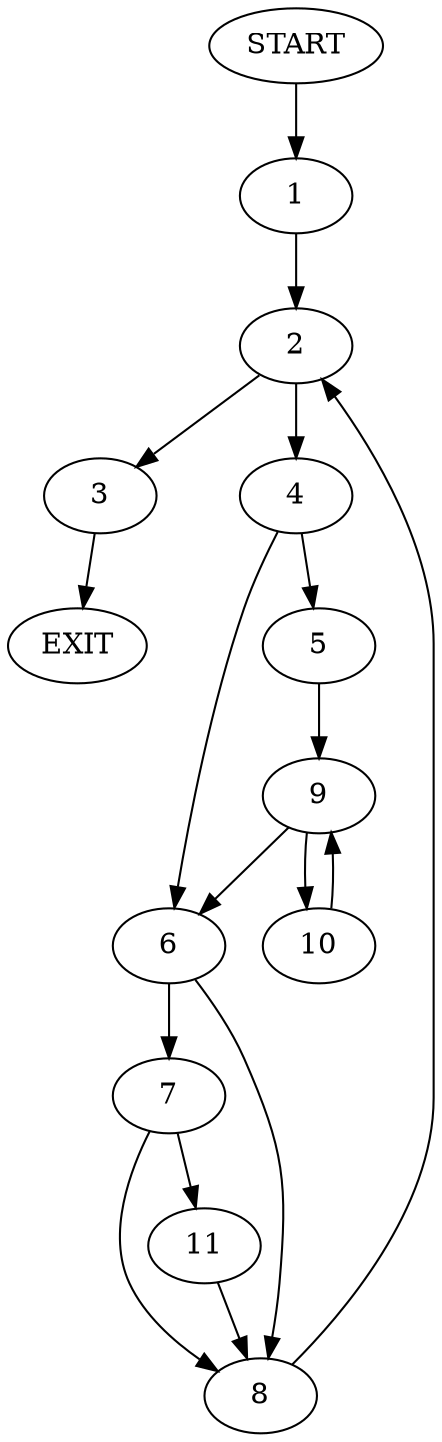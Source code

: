 digraph {
0 [label="START"]
12 [label="EXIT"]
0 -> 1
1 -> 2
2 -> 3
2 -> 4
3 -> 12
4 -> 5
4 -> 6
6 -> 7
6 -> 8
5 -> 9
9 -> 10
9 -> 6
10 -> 9
7 -> 8
7 -> 11
8 -> 2
11 -> 8
}
